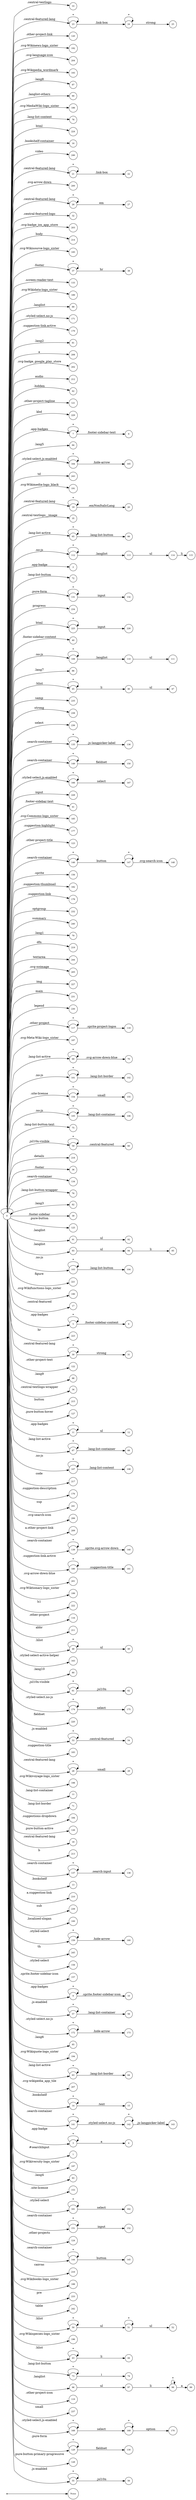 digraph NFA {
  rankdir=LR;
  node [shape=circle, fontsize=10];
  __start [shape=point, label=""];
  __start -> None;
  46 [label="46"];
  33 [label="33"];
  150 [label="150"];
  23 [label="23"];
  108 [label="108"];
  120 [label="120"];
  192 [label="192"];
  204 [label="204"];
  193 [label="193"];
  87 [label="87"];
  90 [label="90"];
  186 [label="186"];
  78 [label="78"];
  224 [label="224"];
  8 [label="8"];
  16 [label="16"];
  246 [label="246"];
  21 [label="21"];
  155 [label="155"];
  200 [label="200"];
  26 [label="26"];
  32 [label="32"];
  203 [label="203"];
  98 [label="98"];
  169 [label="169"];
  111 [label="111"];
  214 [label="214"];
  195 [label="195"];
  226 [label="226"];
  37 [label="37"];
  22 [label="22"];
  94 [label="94"];
  152 [label="152"];
  133 [label="133"];
  189 [label="189"];
  4 [label="4"];
  89 [label="89"];
  102 [label="102"];
  113 [label="113"];
  115 [label="115"];
  171 [label="171"];
  179 [label="179"];
  81 [label="81"];
  208 [label="208"];
  92 [label="92"];
  202 [label="202"];
  212 [label="212"];
  42 [label="42"];
  121 [label="121"];
  136 [label="136"];
  229 [label="229"];
  7 [label="7"];
  84 [label="84"];
  164 [label="164"];
  243 [label="243"];
  191 [label="191"];
  19 [label="19"];
  24 [label="24"];
  165 [label="165"];
  35 [label="35"];
  65 [label="65"];
  112 [label="112"];
  70 [label="70"];
  2 [label="2"];
  72 [label="72"];
  131 [label="131"];
  51 [label="51"];
  234 [label="234"];
  25 [label="25"];
  62 [label="62"];
  225 [label="225"];
  40 [label="40"];
  68 [label="68"];
  140 [label="140"];
  109 [label="109"];
  86 [label="86"];
  45 [label="45"];
  44 [label="44"];
  235 [label="235"];
  238 [label="238"];
  236 [label="236"];
  114 [label="114"];
  135 [label="135"];
  149 [label="149"];
  166 [label="166"];
  228 [label="228"];
  41 [label="41"];
  185 [label="185"];
  160 [label="160"];
  60 [label="60"];
  52 [label="52"];
  177 [label="177"];
  123 [label="123"];
  146 [label="146"];
  156 [label="156"];
  182 [label="182"];
  12 [label="12"];
  27 [label="27"];
  178 [label="178"];
  143 [label="143"];
  232 [label="232"];
  240 [label="240"];
  79 [label="79"];
  219 [label="219"];
  167 [label="167"];
  244 [label="244"];
  110 [label="110"];
  205 [label="205"];
  227 [label="227"];
  231 [label="231"];
  230 [label="230"];
  117 [label="117"];
  187 [label="187"];
  69 [label="69"];
  101 [label="101"];
  154 [label="154"];
  105 [label="105"];
  106 [label="106"];
  75 [label="75"];
  31 [label="31"];
  54 [label="54"];
  59 [label="59"];
  218 [label="218"];
  95 [label="95"];
  36 [label="36"];
  134 [label="134"];
  76 [label="76"];
  82 [label="82"];
  39 [label="39"];
  130 [label="130"];
  142 [label="142"];
  58 [label="58"];
  125 [label="125"];
  91 [label="91"];
  93 [label="93"];
  64 [label="64"];
  103 [label="103"];
  181 [label="181"];
  118 [label="118"];
  221 [label="221"];
  190 [label="190"];
  17 [label="17"];
  175 [label="175"];
  5 [label="5"];
  223 [label="223"];
  132 [label="132"];
  30 [label="30"];
  148 [label="148"];
  122 [label="122"];
  88 [label="88"];
  34 [label="34"];
  215 [label="215"];
  127 [label="127"];
  11 [label="11"];
  67 [label="67"];
  107 [label="107"];
  217 [label="217"];
  176 [label="176"];
  20 [label="20"];
  241 [label="241"];
  206 [label="206"];
  209 [label="209"];
  139 [label="139"];
  180 [label="180"];
  201 [label="201"];
  199 [label="199"];
  222 [label="222"];
  116 [label="116"];
  211 [label="211"];
  10 [label="10"];
  48 [label="48"];
  163 [label="163"];
  80 [label="80"];
  61 [label="61"];
  104 [label="104"];
  174 [label="174"];
  220 [label="220"];
  53 [label="53"];
  29 [label="29"];
  183 [label="183"];
  28 [label="28"];
  97 [label="97"];
  198 [label="198"];
  77 [label="77"];
  71 [label="71"];
  147 [label="147"];
  184 [label="184"];
  47 [label="47"];
  138 [label="138"];
  126 [label="126"];
  18 [label="18"];
  170 [label="170"];
  213 [label="213"];
  137 [label="137"];
  13 [label="13"];
  210 [label="210"];
  239 [label="239"];
  173 [label="173"];
  100 [label="100"];
  159 [label="159"];
  245 [label="245"];
  158 [label="158"];
  157 [label="157"];
  9 [label="9"];
  57 [label="57"];
  66 [label="66"];
  56 [label="56"];
  172 [label="172"];
  85 [label="85"];
  194 [label="194"];
  63 [label="63"];
  162 [label="162"];
  207 [label="207"];
  14 [label="14"];
  141 [label="141"];
  3 [label="3"];
  1 [label="1"];
  15 [label="15"];
  99 [label="99"];
  197 [label="197"];
  83 [label="83"];
  145 [label="145"];
  6 [label="6"];
  153 [label="153"];
  161 [label="161"];
  151 [label="151"];
  124 [label="124"];
  144 [label="144"];
  216 [label="216"];
  188 [label="188"];
  233 [label="233"];
  74 [label="74"];
  49 [label="49"];
  242 [label="242"];
  38 [label="38"];
  50 [label="50"];
  196 [label="196"];
  43 [label="43"];
  0 [label="0"];
  73 [label="73"];
  96 [label="96"];
  119 [label="119"];
  237 [label="237"];
  168 [label="168"];
  129 [label="129"];
  128 [label="128"];
  55 [label="55"];
  { node [shape=doublecircle]; 1 2 4 6 8 10 12 13 15 16 17 18 20 22 25 27 29 31 32 33 34 35 36 38 39 40 41 42 44 47 49 52 54 56 58 60 62 64 66 68 70 71 72 74 75 76 77 78 79 80 81 82 83 84 85 86 87 88 89 90 92 95 99 100 102 104 106 108 111 115 116 118 119 120 121 122 123 124 125 126 127 128 130 132 133 134 136 138 140 143 145 148 150 152 153 155 156 157 158 160 162 163 165 167 170 171 173 175 176 177 178 179 181 182 183 184 185 186 187 188 189 190 191 192 193 194 195 196 197 198 199 200 201 202 203 204 205 206 207 208 209 210 211 212 213 214 215 216 217 218 219 220 221 222 223 224 226 227 228 229 230 231 232 233 234 235 236 237 238 239 240 241 242 243 244 245 246 }
  0 -> 0 [label="*"];
  0 -> 1 [label="#searchInput"];
  0 -> 2 [label=".app-badge"];
  0 -> 3 [label=".app-badge"];
  3 -> 3 [label="*"];
  3 -> 4 [label="a"];
  0 -> 5 [label=".app-badges"];
  5 -> 5 [label="*"];
  5 -> 6 [label=".footer-sidebar-content"];
  0 -> 7 [label=".app-badges"];
  7 -> 7 [label="*"];
  7 -> 8 [label=".footer-sidebar-text"];
  0 -> 9 [label=".app-badges"];
  9 -> 9 [label="*"];
  9 -> 10 [label=".sprite.footer-sidebar-icon"];
  0 -> 11 [label=".app-badges"];
  11 -> 11 [label="*"];
  11 -> 12 [label="ul"];
  0 -> 13 [label=".bookshelf"];
  0 -> 14 [label=".bookshelf"];
  14 -> 14 [label="*"];
  14 -> 15 [label=".text"];
  0 -> 16 [label=".bookshelf-container"];
  0 -> 17 [label=".central-featured"];
  0 -> 18 [label=".central-featured-lang"];
  0 -> 19 [label=".central-featured-lang"];
  19 -> 19 [label="*"];
  19 -> 20 [label=".emNonItalicLang"];
  0 -> 21 [label=".central-featured-lang"];
  21 -> 21 [label="*"];
  21 -> 22 [label=".link-box"];
  0 -> 23 [label=".central-featured-lang"];
  23 -> 23 [label="*"];
  23 -> 24 [label=".link-box"];
  24 -> 24 [label="*"];
  24 -> 25 [label="strong"];
  0 -> 26 [label=".central-featured-lang"];
  26 -> 26 [label="*"];
  26 -> 27 [label="em"];
  0 -> 28 [label=".central-featured-lang"];
  28 -> 28 [label="*"];
  28 -> 29 [label="small"];
  0 -> 30 [label=".central-featured-lang"];
  30 -> 30 [label="*"];
  30 -> 31 [label="strong"];
  0 -> 32 [label=".central-featured-logo"];
  0 -> 33 [label=".central-textlogo"];
  0 -> 34 [label=".central-textlogo-wrapper"];
  0 -> 35 [label=".central-textlogo__image"];
  0 -> 36 [label=".footer"];
  0 -> 37 [label=".footer"];
  37 -> 37 [label="*"];
  37 -> 38 [label="hr"];
  0 -> 39 [label=".footer-sidebar"];
  0 -> 40 [label=".footer-sidebar-content"];
  0 -> 41 [label=".footer-sidebar-text"];
  0 -> 42 [label=".hidden"];
  0 -> 43 [label=".hlist"];
  43 -> 43 [label="*"];
  43 -> 44 [label="li"];
  0 -> 45 [label=".hlist"];
  45 -> 45 [label="*"];
  45 -> 46 [label="li"];
  46 -> 47 [label="ul"];
  0 -> 48 [label=".hlist"];
  48 -> 48 [label="*"];
  48 -> 49 [label="ul"];
  0 -> 50 [label=".hlist"];
  50 -> 50 [label="*"];
  50 -> 51 [label="ul"];
  51 -> 51 [label="*"];
  51 -> 52 [label="ul"];
  0 -> 53 [label=".js-enabled"];
  53 -> 53 [label="*"];
  53 -> 54 [label=".central-featured"];
  0 -> 55 [label=".js-enabled"];
  55 -> 55 [label="*"];
  55 -> 56 [label=".jsl10n"];
  0 -> 57 [label=".js-enabled"];
  57 -> 57 [label="*"];
  57 -> 58 [label=".lang-list-container"];
  0 -> 59 [label=".jsl10n-visible"];
  59 -> 59 [label="*"];
  59 -> 60 [label=".central-featured"];
  0 -> 61 [label=".jsl10n-visible"];
  61 -> 61 [label="*"];
  61 -> 62 [label=".jsl10n"];
  0 -> 63 [label=".lang-list-active"];
  63 -> 63 [label="*"];
  63 -> 64 [label=".lang-list-border"];
  0 -> 65 [label=".lang-list-active"];
  65 -> 65 [label="*"];
  65 -> 66 [label=".lang-list-button"];
  0 -> 67 [label=".lang-list-active"];
  67 -> 67 [label="*"];
  67 -> 68 [label=".lang-list-container"];
  0 -> 69 [label=".lang-list-active"];
  69 -> 69 [label="*"];
  69 -> 70 [label=".svg-arrow-down-blue"];
  0 -> 71 [label=".lang-list-border"];
  0 -> 72 [label=".lang-list-button"];
  0 -> 73 [label=".lang-list-button"];
  73 -> 73 [label="*"];
  73 -> 74 [label="i"];
  0 -> 75 [label=".lang-list-button-text"];
  0 -> 76 [label=".lang-list-button-wrapper"];
  0 -> 77 [label=".lang-list-container"];
  0 -> 78 [label=".lang-list-content"];
  0 -> 79 [label=".lang1"];
  0 -> 80 [label=".lang10"];
  0 -> 81 [label=".lang2"];
  0 -> 82 [label=".lang3"];
  0 -> 83 [label=".lang4"];
  0 -> 84 [label=".lang5"];
  0 -> 85 [label=".lang6"];
  0 -> 86 [label=".lang7"];
  0 -> 87 [label=".lang8"];
  0 -> 88 [label=".lang9"];
  0 -> 89 [label=".langlist"];
  0 -> 90 [label=".langlist-others"];
  0 -> 91 [label=".langlist"];
  91 -> 92 [label="ul"];
  0 -> 93 [label=".langlist"];
  93 -> 94 [label="ul"];
  94 -> 95 [label="li"];
  0 -> 96 [label=".langlist"];
  96 -> 97 [label="ul"];
  97 -> 98 [label="li"];
  98 -> 98 [label="*"];
  98 -> 99 [label="a"];
  0 -> 100 [label=".localized-slogan"];
  0 -> 101 [label=".no-js"];
  101 -> 101 [label="*"];
  101 -> 102 [label=".lang-list-border"];
  0 -> 103 [label=".no-js"];
  103 -> 103 [label="*"];
  103 -> 104 [label=".lang-list-button"];
  0 -> 105 [label=".no-js"];
  105 -> 105 [label="*"];
  105 -> 106 [label=".lang-list-container"];
  0 -> 107 [label=".no-js"];
  107 -> 107 [label="*"];
  107 -> 108 [label=".lang-list-content"];
  0 -> 109 [label=".no-js"];
  109 -> 109 [label="*"];
  109 -> 110 [label=".langlist"];
  110 -> 111 [label="ul"];
  0 -> 112 [label=".no-js"];
  112 -> 112 [label="*"];
  112 -> 113 [label=".langlist"];
  113 -> 114 [label="ul"];
  114 -> 115 [label="li"];
  0 -> 116 [label=".other-project"];
  0 -> 117 [label=".other-project"];
  117 -> 117 [label="*"];
  117 -> 118 [label=".sprite-project-logos"];
  0 -> 119 [label=".other-project-icon"];
  0 -> 120 [label=".other-project-link"];
  0 -> 121 [label=".other-project-tagline"];
  0 -> 122 [label=".other-project-text"];
  0 -> 123 [label=".other-project-title"];
  0 -> 124 [label=".other-projects"];
  0 -> 125 [label=".pure-button"];
  0 -> 126 [label=".pure-button-active"];
  0 -> 127 [label=".pure-button-hover"];
  0 -> 128 [label=".pure-button-primary-progressive"];
  0 -> 129 [label=".pure-form"];
  129 -> 129 [label="*"];
  129 -> 130 [label="fieldset"];
  0 -> 131 [label=".pure-form"];
  131 -> 131 [label="*"];
  131 -> 132 [label="input"];
  0 -> 133 [label=".screen-reader-text"];
  0 -> 134 [label=".search-container"];
  0 -> 135 [label=".search-container"];
  135 -> 135 [label="*"];
  135 -> 136 [label=".js-langpicker-label"];
  0 -> 137 [label=".search-container"];
  137 -> 137 [label="*"];
  137 -> 138 [label=".search-input"];
  0 -> 139 [label=".search-container"];
  139 -> 139 [label="*"];
  139 -> 140 [label=".sprite.svg-arrow-down"];
  0 -> 141 [label=".search-container"];
  141 -> 141 [label="*"];
  141 -> 142 [label=".styled-select.no-js"];
  142 -> 142 [label="*"];
  142 -> 143 [label=".js-langpicker-label"];
  0 -> 144 [label=".search-container"];
  144 -> 144 [label="*"];
  144 -> 145 [label="button"];
  0 -> 146 [label=".search-container"];
  146 -> 146 [label="*"];
  146 -> 147 [label="button"];
  147 -> 147 [label="*"];
  147 -> 148 [label=".svg-search-icon"];
  0 -> 149 [label=".search-container"];
  149 -> 149 [label="*"];
  149 -> 150 [label="fieldset"];
  0 -> 151 [label=".search-container"];
  151 -> 151 [label="*"];
  151 -> 152 [label="input"];
  0 -> 153 [label=".site-license"];
  0 -> 154 [label=".site-license"];
  154 -> 154 [label="*"];
  154 -> 155 [label="small"];
  0 -> 156 [label=".sprite"];
  0 -> 157 [label=".sprite.footer-sidebar-icon"];
  0 -> 158 [label=".styled-select"];
  0 -> 159 [label=".styled-select"];
  159 -> 159 [label="*"];
  159 -> 160 [label=".hide-arrow"];
  0 -> 161 [label=".styled-select"];
  161 -> 161 [label="*"];
  161 -> 162 [label="select"];
  0 -> 163 [label=".styled-select-active-helper"];
  0 -> 164 [label=".styled-select.js-enabled"];
  164 -> 164 [label="*"];
  164 -> 165 [label=".hide-arrow"];
  0 -> 166 [label=".styled-select.js-enabled"];
  166 -> 166 [label="*"];
  166 -> 167 [label="select"];
  0 -> 168 [label=".styled-select.js-enabled"];
  168 -> 168 [label="*"];
  168 -> 169 [label="select"];
  169 -> 169 [label="*"];
  169 -> 170 [label="option"];
  0 -> 171 [label=".styled-select.no-js"];
  0 -> 172 [label=".styled-select.no-js"];
  172 -> 172 [label="*"];
  172 -> 173 [label=".hide-arrow"];
  0 -> 174 [label=".styled-select.no-js"];
  174 -> 174 [label="*"];
  174 -> 175 [label="select"];
  0 -> 176 [label=".suggestion-description"];
  0 -> 177 [label=".suggestion-highlight"];
  0 -> 178 [label=".suggestion-link"];
  0 -> 179 [label=".suggestion-link.active"];
  0 -> 180 [label=".suggestion-link.active"];
  180 -> 180 [label="*"];
  180 -> 181 [label=".suggestion-title"];
  0 -> 182 [label=".suggestion-thumbnail"];
  0 -> 183 [label=".suggestion-title"];
  0 -> 184 [label=".suggestions-dropdown"];
  0 -> 185 [label=".svg-Commons-logo_sister"];
  0 -> 186 [label=".svg-MediaWiki-logo_sister"];
  0 -> 187 [label=".svg-Meta-Wiki-logo_sister"];
  0 -> 188 [label=".svg-Wikibooks-logo_sister"];
  0 -> 189 [label=".svg-Wikidata-logo_sister"];
  0 -> 190 [label=".svg-Wikifunctions-logo_sister"];
  0 -> 191 [label=".svg-Wikimedia-logo_black"];
  0 -> 192 [label=".svg-Wikinews-logo_sister"];
  0 -> 193 [label=".svg-Wikipedia_wordmark"];
  0 -> 194 [label=".svg-Wikiquote-logo_sister"];
  0 -> 195 [label=".svg-Wikisource-logo_sister"];
  0 -> 196 [label=".svg-Wikispecies-logo_sister"];
  0 -> 197 [label=".svg-Wikiversity-logo_sister"];
  0 -> 198 [label=".svg-Wikivoyage-logo_sister"];
  0 -> 199 [label=".svg-Wiktionary-logo_sister"];
  0 -> 200 [label=".svg-arrow-down"];
  0 -> 201 [label=".svg-arrow-down-blue"];
  0 -> 202 [label=".svg-badge_google_play_store"];
  0 -> 203 [label=".svg-badge_ios_app_store"];
  0 -> 204 [label=".svg-language-icon"];
  0 -> 205 [label=".svg-noimage"];
  0 -> 206 [label=".svg-search-icon"];
  0 -> 207 [label=".svg-wikipedia_app_tile"];
  0 -> 208 [label="a"];
  0 -> 209 [label="a.other-project-link"];
  0 -> 210 [label="a.suggestion-link"];
  0 -> 211 [label="abbr"];
  0 -> 212 [label="audio"];
  0 -> 213 [label="b"];
  0 -> 214 [label="body"];
  0 -> 215 [label="button"];
  0 -> 216 [label="canvas"];
  0 -> 217 [label="code"];
  0 -> 218 [label="details"];
  0 -> 219 [label="dfn"];
  0 -> 220 [label="fieldset"];
  0 -> 221 [label="figure"];
  0 -> 222 [label="h1"];
  0 -> 223 [label="hr"];
  0 -> 224 [label="html"];
  0 -> 225 [label="html"];
  225 -> 225 [label="*"];
  225 -> 226 [label="input"];
  0 -> 227 [label="img"];
  0 -> 228 [label="input"];
  0 -> 229 [label="kbd"];
  0 -> 230 [label="legend"];
  0 -> 231 [label="main"];
  0 -> 232 [label="optgroup"];
  0 -> 233 [label="pre"];
  0 -> 234 [label="progress"];
  0 -> 235 [label="samp"];
  0 -> 236 [label="select"];
  0 -> 237 [label="small"];
  0 -> 238 [label="strong"];
  0 -> 239 [label="sub"];
  0 -> 240 [label="summary"];
  0 -> 241 [label="sup"];
  0 -> 242 [label="table"];
  0 -> 243 [label="td"];
  0 -> 244 [label="textarea"];
  0 -> 245 [label="th"];
  0 -> 246 [label="video"];
}
